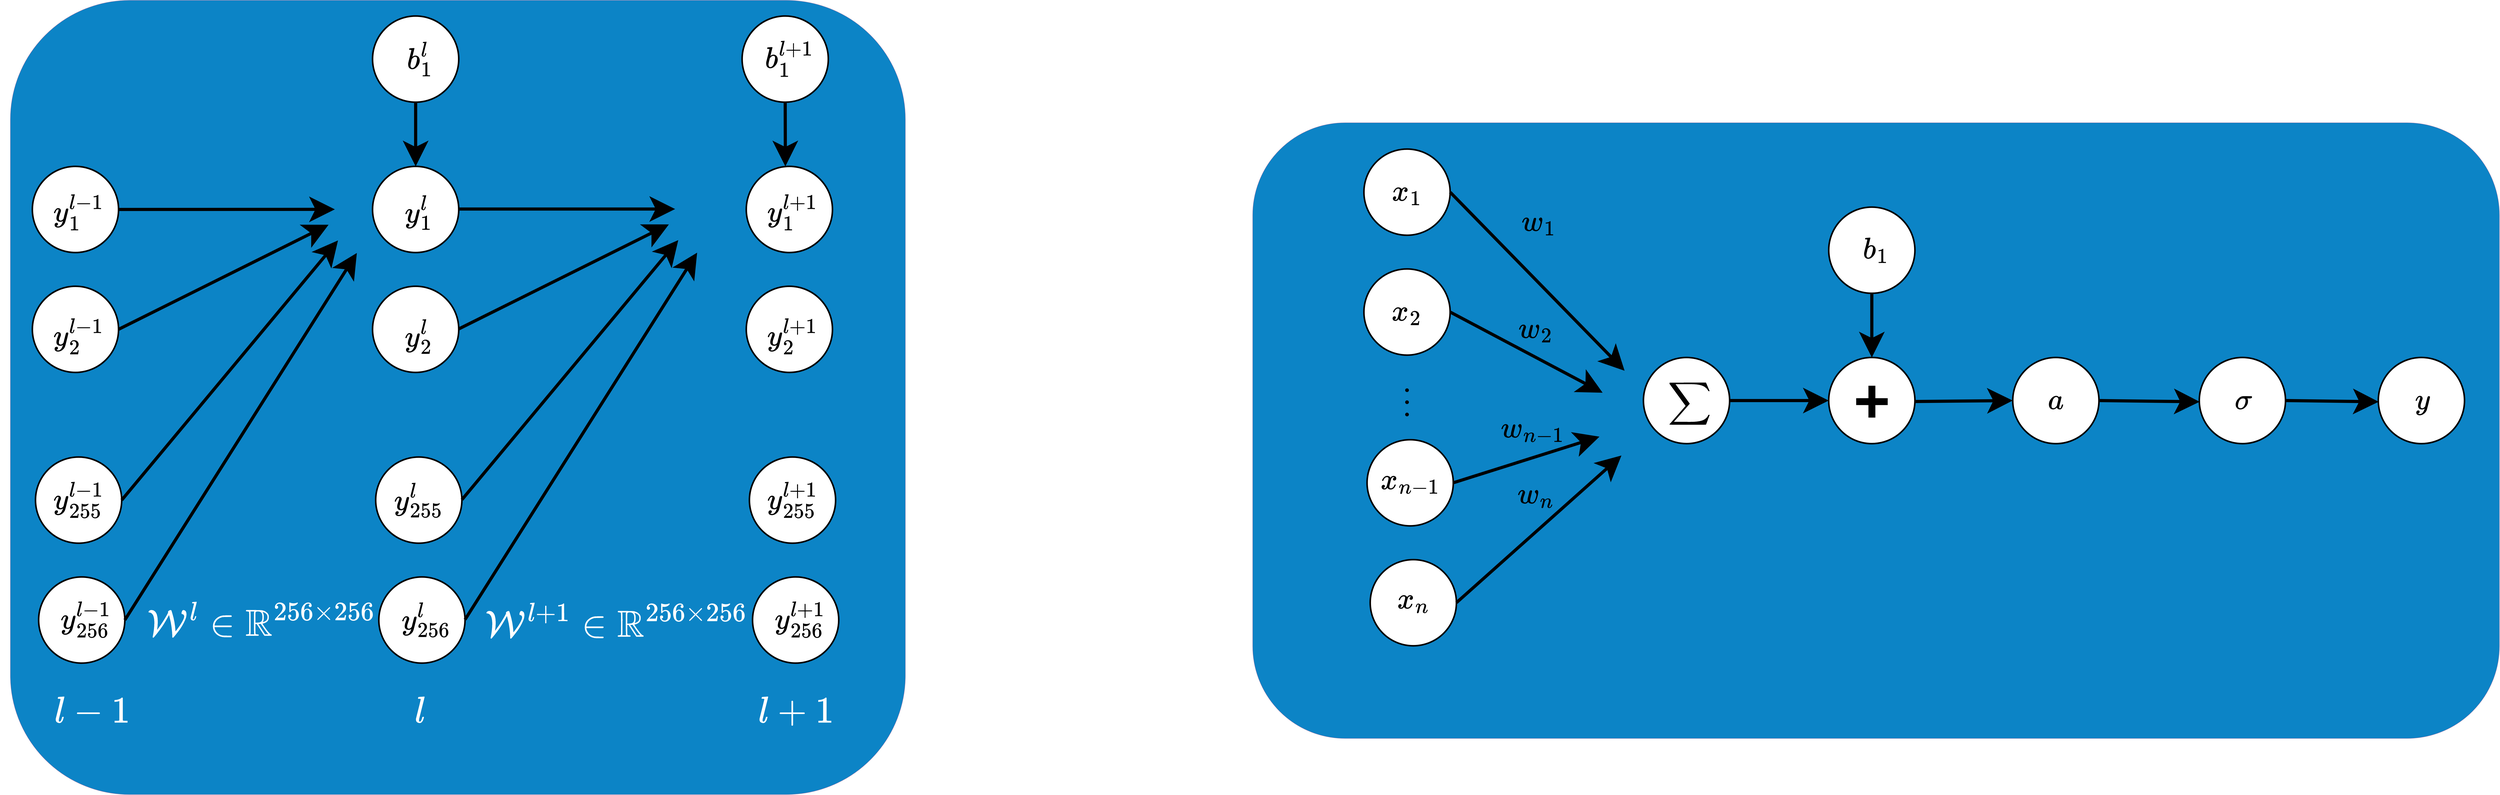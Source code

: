 <mxfile version="22.0.6" type="github">
  <diagram name="第 1 页" id="XEicXpZz3VGOv-WwQaZo">
    <mxGraphModel dx="23953" dy="25447" grid="1" gridSize="10" guides="1" tooltips="1" connect="1" arrows="1" fold="1" page="1" pageScale="1" pageWidth="827" pageHeight="1169" math="1" shadow="0">
      <root>
        <mxCell id="0" />
        <mxCell id="1" parent="0" />
        <mxCell id="6fQeDzPeJN5OYKr5Yq9e-67" value="" style="rounded=1;whiteSpace=wrap;html=1;fillColor=#0C84C6;strokeColor=#9673a6;" vertex="1" parent="1">
          <mxGeometry x="-10964.25" y="-19680" width="3970" height="1961.38" as="geometry" />
        </mxCell>
        <mxCell id="-kjIEGpwDhmasj7m8jJA-1" value="" style="rounded=1;whiteSpace=wrap;html=1;fillColor=#0C84C6;strokeColor=#9673a6;" parent="1" vertex="1">
          <mxGeometry x="-14920" y="-20070" width="2850" height="2530" as="geometry" />
        </mxCell>
        <mxCell id="-kjIEGpwDhmasj7m8jJA-29" value="" style="endArrow=classic;html=1;rounded=0;strokeWidth=10;exitX=1;exitY=0.5;exitDx=0;exitDy=0;endSize=50;endFill=1;" parent="1" source="-kjIEGpwDhmasj7m8jJA-33" edge="1">
          <mxGeometry width="50" height="50" relative="1" as="geometry">
            <mxPoint x="-14019.0" y="-19419.25" as="sourcePoint" />
            <mxPoint x="-13886.75" y="-19404.13" as="targetPoint" />
          </mxGeometry>
        </mxCell>
        <mxCell id="-kjIEGpwDhmasj7m8jJA-33" value="" style="ellipse;whiteSpace=wrap;html=1;aspect=fixed;strokeWidth=5;" parent="1" vertex="1">
          <mxGeometry x="-14850" y="-19541" width="274.5" height="274.5" as="geometry" />
        </mxCell>
        <mxCell id="-kjIEGpwDhmasj7m8jJA-54" value="&lt;span style=&quot;font-size: 100px;&quot;&gt;&lt;font color=&quot;#ffffff&quot;&gt;$$l-1$$&lt;/font&gt;&lt;/span&gt;" style="text;html=1;align=center;verticalAlign=middle;resizable=0;points=[];autosize=1;strokeColor=none;fillColor=none;" parent="1" vertex="1">
          <mxGeometry x="-14840" y="-17870" width="360" height="130" as="geometry" />
        </mxCell>
        <mxCell id="-kjIEGpwDhmasj7m8jJA-55" value="&lt;span style=&quot;font-size: 100px;&quot;&gt;&lt;font color=&quot;#ffffff&quot;&gt;$$l$$&lt;/font&gt;&lt;/span&gt;" style="text;html=1;align=center;verticalAlign=middle;resizable=0;points=[];autosize=1;strokeColor=none;fillColor=none;" parent="1" vertex="1">
          <mxGeometry x="-13751" y="-17870" width="270" height="130" as="geometry" />
        </mxCell>
        <mxCell id="-kjIEGpwDhmasj7m8jJA-56" value="&lt;span style=&quot;font-size: 100px;&quot;&gt;&lt;font color=&quot;#ffffff&quot;&gt;$$l+1$$&lt;/font&gt;&lt;/span&gt;" style="text;html=1;align=center;verticalAlign=middle;resizable=0;points=[];autosize=1;strokeColor=none;fillColor=none;" parent="1" vertex="1">
          <mxGeometry x="-12609.5" y="-17870" width="380" height="130" as="geometry" />
        </mxCell>
        <mxCell id="-kjIEGpwDhmasj7m8jJA-62" value="&lt;span style=&quot;font-size: 100px;&quot;&gt;&lt;font color=&quot;#ffffff&quot;&gt;&lt;b&gt;$$\mathcal{W}^{l} \in \mathbb{R}^{256 \times 256}$$&lt;/b&gt;&lt;/font&gt;&lt;/span&gt;" style="text;html=1;strokeColor=none;fillColor=none;align=center;verticalAlign=middle;whiteSpace=wrap;rounded=0;" parent="1" vertex="1">
          <mxGeometry x="-14230" y="-18233.13" width="220" height="290" as="geometry" />
        </mxCell>
        <mxCell id="-kjIEGpwDhmasj7m8jJA-63" value="&lt;font color=&quot;#ffffff&quot; style=&quot;font-size: 100px;&quot;&gt;$$\mathcal{W}^{l+1}\in \mathbb{R}^{256 \times 256}&lt;br&gt;$$&lt;/font&gt;" style="text;html=1;strokeColor=none;fillColor=none;align=center;verticalAlign=middle;whiteSpace=wrap;rounded=0;" parent="1" vertex="1">
          <mxGeometry x="-13100" y="-18230" width="220" height="290" as="geometry" />
        </mxCell>
        <mxCell id="-kjIEGpwDhmasj7m8jJA-77" value="" style="ellipse;whiteSpace=wrap;html=1;aspect=fixed;strokeWidth=5;" parent="1" vertex="1">
          <mxGeometry x="-14850" y="-19159.13" width="274.5" height="274.5" as="geometry" />
        </mxCell>
        <mxCell id="-kjIEGpwDhmasj7m8jJA-78" value="&lt;font size=&quot;1&quot; style=&quot;&quot;&gt;&lt;b style=&quot;font-size: 80px;&quot;&gt;$$y_{1}^{l-1}$$&lt;/b&gt;&lt;/font&gt;" style="text;html=1;strokeColor=none;fillColor=none;align=center;verticalAlign=middle;whiteSpace=wrap;rounded=0;strokeWidth=5;" parent="1" vertex="1">
          <mxGeometry x="-14750.25" y="-19470.13" width="95" height="150" as="geometry" />
        </mxCell>
        <mxCell id="-kjIEGpwDhmasj7m8jJA-79" value="" style="ellipse;whiteSpace=wrap;html=1;aspect=fixed;strokeWidth=5;" parent="1" vertex="1">
          <mxGeometry x="-14840" y="-18615.13" width="274.5" height="274.5" as="geometry" />
        </mxCell>
        <mxCell id="-kjIEGpwDhmasj7m8jJA-81" value="" style="ellipse;whiteSpace=wrap;html=1;aspect=fixed;strokeWidth=5;" parent="1" vertex="1">
          <mxGeometry x="-14830" y="-18233.13" width="274.5" height="274.5" as="geometry" />
        </mxCell>
        <mxCell id="-kjIEGpwDhmasj7m8jJA-85" value="&lt;font size=&quot;1&quot; style=&quot;&quot;&gt;&lt;b style=&quot;font-size: 80px;&quot;&gt;$$y_{2}^{l-1}$$&lt;/b&gt;&lt;/font&gt;" style="text;html=1;strokeColor=none;fillColor=none;align=center;verticalAlign=middle;whiteSpace=wrap;rounded=0;strokeWidth=5;" parent="1" vertex="1">
          <mxGeometry x="-14750.25" y="-19075.13" width="95" height="150" as="geometry" />
        </mxCell>
        <mxCell id="-kjIEGpwDhmasj7m8jJA-86" value="&lt;font size=&quot;1&quot; style=&quot;&quot;&gt;&lt;b style=&quot;font-size: 80px;&quot;&gt;$$y_{255}^{l-1}$$&lt;/b&gt;&lt;/font&gt;" style="text;html=1;strokeColor=none;fillColor=none;align=center;verticalAlign=middle;whiteSpace=wrap;rounded=0;strokeWidth=5;" parent="1" vertex="1">
          <mxGeometry x="-14760.25" y="-18552.88" width="115" height="150" as="geometry" />
        </mxCell>
        <mxCell id="-kjIEGpwDhmasj7m8jJA-87" value="&lt;font size=&quot;1&quot; style=&quot;&quot;&gt;&lt;b style=&quot;font-size: 80px;&quot;&gt;$$y_{256}^{l-1}$$&lt;/b&gt;&lt;/font&gt;" style="text;html=1;strokeColor=none;fillColor=none;align=center;verticalAlign=middle;whiteSpace=wrap;rounded=0;strokeWidth=5;" parent="1" vertex="1">
          <mxGeometry x="-14726.75" y="-18172.13" width="95" height="150" as="geometry" />
        </mxCell>
        <mxCell id="-kjIEGpwDhmasj7m8jJA-112" value="" style="ellipse;whiteSpace=wrap;html=1;aspect=fixed;strokeWidth=5;" parent="1" vertex="1">
          <mxGeometry x="-13766.75" y="-19541" width="274.5" height="274.5" as="geometry" />
        </mxCell>
        <mxCell id="-kjIEGpwDhmasj7m8jJA-113" value="" style="ellipse;whiteSpace=wrap;html=1;aspect=fixed;strokeWidth=5;" parent="1" vertex="1">
          <mxGeometry x="-13766.75" y="-19159.13" width="274.5" height="274.5" as="geometry" />
        </mxCell>
        <mxCell id="-kjIEGpwDhmasj7m8jJA-114" value="&lt;font size=&quot;1&quot; style=&quot;&quot;&gt;&lt;b style=&quot;font-size: 80px;&quot;&gt;$$y_{1}^{l}$$&lt;/b&gt;&lt;/font&gt;" style="text;html=1;strokeColor=none;fillColor=none;align=center;verticalAlign=middle;whiteSpace=wrap;rounded=0;strokeWidth=5;" parent="1" vertex="1">
          <mxGeometry x="-13667.0" y="-19470.13" width="95" height="150" as="geometry" />
        </mxCell>
        <mxCell id="-kjIEGpwDhmasj7m8jJA-115" value="" style="ellipse;whiteSpace=wrap;html=1;aspect=fixed;strokeWidth=5;" parent="1" vertex="1">
          <mxGeometry x="-13756.75" y="-18615.13" width="274.5" height="274.5" as="geometry" />
        </mxCell>
        <mxCell id="-kjIEGpwDhmasj7m8jJA-116" value="" style="ellipse;whiteSpace=wrap;html=1;aspect=fixed;strokeWidth=5;" parent="1" vertex="1">
          <mxGeometry x="-13746.75" y="-18233.13" width="274.5" height="274.5" as="geometry" />
        </mxCell>
        <mxCell id="-kjIEGpwDhmasj7m8jJA-117" value="&lt;font size=&quot;1&quot; style=&quot;&quot;&gt;&lt;b style=&quot;font-size: 80px;&quot;&gt;$$y_{2}^{l}$$&lt;/b&gt;&lt;/font&gt;" style="text;html=1;strokeColor=none;fillColor=none;align=center;verticalAlign=middle;whiteSpace=wrap;rounded=0;strokeWidth=5;" parent="1" vertex="1">
          <mxGeometry x="-13667.0" y="-19075.13" width="95" height="150" as="geometry" />
        </mxCell>
        <mxCell id="-kjIEGpwDhmasj7m8jJA-118" value="&lt;font size=&quot;1&quot; style=&quot;&quot;&gt;&lt;b style=&quot;font-size: 80px;&quot;&gt;$$y_{255}^{l}$$&lt;/b&gt;&lt;/font&gt;" style="text;html=1;strokeColor=none;fillColor=none;align=center;verticalAlign=middle;whiteSpace=wrap;rounded=0;strokeWidth=5;" parent="1" vertex="1">
          <mxGeometry x="-13677" y="-18552.88" width="115" height="150" as="geometry" />
        </mxCell>
        <mxCell id="-kjIEGpwDhmasj7m8jJA-119" value="&lt;font size=&quot;1&quot; style=&quot;&quot;&gt;&lt;b style=&quot;font-size: 80px;&quot;&gt;$$y_{256}^{l}$$&lt;/b&gt;&lt;/font&gt;" style="text;html=1;strokeColor=none;fillColor=none;align=center;verticalAlign=middle;whiteSpace=wrap;rounded=0;strokeWidth=5;" parent="1" vertex="1">
          <mxGeometry x="-13643.5" y="-18172.13" width="95" height="150" as="geometry" />
        </mxCell>
        <mxCell id="-kjIEGpwDhmasj7m8jJA-120" value="" style="ellipse;whiteSpace=wrap;html=1;aspect=fixed;strokeWidth=5;" parent="1" vertex="1">
          <mxGeometry x="-12576.75" y="-19541" width="274.5" height="274.5" as="geometry" />
        </mxCell>
        <mxCell id="-kjIEGpwDhmasj7m8jJA-121" value="" style="ellipse;whiteSpace=wrap;html=1;aspect=fixed;strokeWidth=5;" parent="1" vertex="1">
          <mxGeometry x="-12576.75" y="-19159.13" width="274.5" height="274.5" as="geometry" />
        </mxCell>
        <mxCell id="-kjIEGpwDhmasj7m8jJA-122" value="&lt;font size=&quot;1&quot; style=&quot;&quot;&gt;&lt;b style=&quot;font-size: 80px;&quot;&gt;$$y_{1}^{l+1}$$&lt;/b&gt;&lt;/font&gt;" style="text;html=1;strokeColor=none;fillColor=none;align=center;verticalAlign=middle;whiteSpace=wrap;rounded=0;strokeWidth=5;" parent="1" vertex="1">
          <mxGeometry x="-12477.0" y="-19470.13" width="95" height="150" as="geometry" />
        </mxCell>
        <mxCell id="-kjIEGpwDhmasj7m8jJA-123" value="" style="ellipse;whiteSpace=wrap;html=1;aspect=fixed;strokeWidth=5;" parent="1" vertex="1">
          <mxGeometry x="-12566.75" y="-18615.13" width="274.5" height="274.5" as="geometry" />
        </mxCell>
        <mxCell id="-kjIEGpwDhmasj7m8jJA-124" value="" style="ellipse;whiteSpace=wrap;html=1;aspect=fixed;strokeWidth=5;" parent="1" vertex="1">
          <mxGeometry x="-12556.75" y="-18233.13" width="274.5" height="274.5" as="geometry" />
        </mxCell>
        <mxCell id="-kjIEGpwDhmasj7m8jJA-125" value="&lt;font size=&quot;1&quot; style=&quot;&quot;&gt;&lt;b style=&quot;font-size: 80px;&quot;&gt;$$y_{2}^{l+1}$$&lt;/b&gt;&lt;/font&gt;" style="text;html=1;strokeColor=none;fillColor=none;align=center;verticalAlign=middle;whiteSpace=wrap;rounded=0;strokeWidth=5;" parent="1" vertex="1">
          <mxGeometry x="-12477.0" y="-19075.13" width="95" height="150" as="geometry" />
        </mxCell>
        <mxCell id="-kjIEGpwDhmasj7m8jJA-126" value="&lt;font size=&quot;1&quot; style=&quot;&quot;&gt;&lt;b style=&quot;font-size: 80px;&quot;&gt;$$y_{255}^{l+1}$$&lt;/b&gt;&lt;/font&gt;" style="text;html=1;strokeColor=none;fillColor=none;align=center;verticalAlign=middle;whiteSpace=wrap;rounded=0;strokeWidth=5;" parent="1" vertex="1">
          <mxGeometry x="-12487" y="-18552.88" width="115" height="150" as="geometry" />
        </mxCell>
        <mxCell id="-kjIEGpwDhmasj7m8jJA-127" value="&lt;font size=&quot;1&quot; style=&quot;&quot;&gt;&lt;b style=&quot;font-size: 80px;&quot;&gt;$$y_{256}^{l+1}$$&lt;/b&gt;&lt;/font&gt;" style="text;html=1;strokeColor=none;fillColor=none;align=center;verticalAlign=middle;whiteSpace=wrap;rounded=0;strokeWidth=5;" parent="1" vertex="1">
          <mxGeometry x="-12453.5" y="-18172.13" width="95" height="150" as="geometry" />
        </mxCell>
        <mxCell id="-kjIEGpwDhmasj7m8jJA-128" value="" style="endArrow=classic;html=1;rounded=0;strokeWidth=10;exitX=1;exitY=0.5;exitDx=0;exitDy=0;endSize=50;endFill=1;" parent="1" source="-kjIEGpwDhmasj7m8jJA-77" edge="1">
          <mxGeometry width="50" height="50" relative="1" as="geometry">
            <mxPoint x="-14565.5" y="-19275.13" as="sourcePoint" />
            <mxPoint x="-13906.75" y="-19355.13" as="targetPoint" />
          </mxGeometry>
        </mxCell>
        <mxCell id="-kjIEGpwDhmasj7m8jJA-129" value="" style="endArrow=classic;html=1;rounded=0;strokeWidth=10;exitX=1;exitY=0.5;exitDx=0;exitDy=0;endSize=50;endFill=1;" parent="1" source="-kjIEGpwDhmasj7m8jJA-79" edge="1">
          <mxGeometry width="50" height="50" relative="1" as="geometry">
            <mxPoint x="-14565.75" y="-19012.13" as="sourcePoint" />
            <mxPoint x="-13876.75" y="-19305.13" as="targetPoint" />
          </mxGeometry>
        </mxCell>
        <mxCell id="-kjIEGpwDhmasj7m8jJA-130" value="" style="endArrow=classic;html=1;rounded=0;strokeWidth=10;exitX=1;exitY=0.5;exitDx=0;exitDy=0;endSize=50;endFill=1;" parent="1" source="-kjIEGpwDhmasj7m8jJA-81" edge="1">
          <mxGeometry width="50" height="50" relative="1" as="geometry">
            <mxPoint x="-14555.75" y="-18468.13" as="sourcePoint" />
            <mxPoint x="-13816.75" y="-19265.13" as="targetPoint" />
          </mxGeometry>
        </mxCell>
        <mxCell id="-kjIEGpwDhmasj7m8jJA-131" value="" style="endArrow=classic;html=1;rounded=0;strokeWidth=10;exitX=1;exitY=0.5;exitDx=0;exitDy=0;endSize=50;endFill=1;" parent="1" edge="1">
          <mxGeometry width="50" height="50" relative="1" as="geometry">
            <mxPoint x="-13492.25" y="-19405.13" as="sourcePoint" />
            <mxPoint x="-12803.25" y="-19405.13" as="targetPoint" />
          </mxGeometry>
        </mxCell>
        <mxCell id="-kjIEGpwDhmasj7m8jJA-132" value="" style="endArrow=classic;html=1;rounded=0;strokeWidth=10;exitX=1;exitY=0.5;exitDx=0;exitDy=0;endSize=50;endFill=1;" parent="1" edge="1">
          <mxGeometry width="50" height="50" relative="1" as="geometry">
            <mxPoint x="-13492.25" y="-19023.13" as="sourcePoint" />
            <mxPoint x="-12823.25" y="-19356.13" as="targetPoint" />
          </mxGeometry>
        </mxCell>
        <mxCell id="-kjIEGpwDhmasj7m8jJA-133" value="" style="endArrow=classic;html=1;rounded=0;strokeWidth=10;exitX=1;exitY=0.5;exitDx=0;exitDy=0;endSize=50;endFill=1;" parent="1" edge="1">
          <mxGeometry width="50" height="50" relative="1" as="geometry">
            <mxPoint x="-13482.25" y="-18479.13" as="sourcePoint" />
            <mxPoint x="-12793.25" y="-19306.13" as="targetPoint" />
          </mxGeometry>
        </mxCell>
        <mxCell id="-kjIEGpwDhmasj7m8jJA-134" value="" style="endArrow=classic;html=1;rounded=0;strokeWidth=10;exitX=1;exitY=0.5;exitDx=0;exitDy=0;endSize=50;endFill=1;" parent="1" edge="1">
          <mxGeometry width="50" height="50" relative="1" as="geometry">
            <mxPoint x="-13472.25" y="-18097.13" as="sourcePoint" />
            <mxPoint x="-12733.25" y="-19266.13" as="targetPoint" />
          </mxGeometry>
        </mxCell>
        <mxCell id="-kjIEGpwDhmasj7m8jJA-135" value="" style="ellipse;whiteSpace=wrap;html=1;aspect=fixed;strokeWidth=5;" parent="1" vertex="1">
          <mxGeometry x="-13766.75" y="-20020" width="274.5" height="274.5" as="geometry" />
        </mxCell>
        <mxCell id="-kjIEGpwDhmasj7m8jJA-136" value="&lt;font size=&quot;1&quot; style=&quot;&quot;&gt;&lt;b style=&quot;font-size: 80px;&quot;&gt;$$b_{1}^{l}$$&lt;/b&gt;&lt;/font&gt;" style="text;html=1;strokeColor=none;fillColor=none;align=center;verticalAlign=middle;whiteSpace=wrap;rounded=0;strokeWidth=5;" parent="1" vertex="1">
          <mxGeometry x="-13663.5" y="-19959" width="95" height="150" as="geometry" />
        </mxCell>
        <mxCell id="-kjIEGpwDhmasj7m8jJA-141" value="" style="endArrow=classic;html=1;rounded=0;strokeWidth=10;exitX=0.5;exitY=1;exitDx=0;exitDy=0;endSize=50;endFill=1;entryX=0.5;entryY=0;entryDx=0;entryDy=0;" parent="1" source="-kjIEGpwDhmasj7m8jJA-135" target="-kjIEGpwDhmasj7m8jJA-112" edge="1">
          <mxGeometry width="50" height="50" relative="1" as="geometry">
            <mxPoint x="-14490" y="-19772.2" as="sourcePoint" />
            <mxPoint x="-13801.75" y="-19772.33" as="targetPoint" />
          </mxGeometry>
        </mxCell>
        <mxCell id="-kjIEGpwDhmasj7m8jJA-142" value="" style="ellipse;whiteSpace=wrap;html=1;aspect=fixed;strokeWidth=5;" parent="1" vertex="1">
          <mxGeometry x="-12590" y="-20020" width="274.5" height="274.5" as="geometry" />
        </mxCell>
        <mxCell id="-kjIEGpwDhmasj7m8jJA-143" value="&lt;font size=&quot;1&quot; style=&quot;&quot;&gt;&lt;b style=&quot;font-size: 80px;&quot;&gt;$$b_{1}^{l+1}$$&lt;/b&gt;&lt;/font&gt;" style="text;html=1;strokeColor=none;fillColor=none;align=center;verticalAlign=middle;whiteSpace=wrap;rounded=0;strokeWidth=5;" parent="1" vertex="1">
          <mxGeometry x="-12486.75" y="-19959" width="95" height="150" as="geometry" />
        </mxCell>
        <mxCell id="-kjIEGpwDhmasj7m8jJA-144" value="" style="endArrow=classic;html=1;rounded=0;strokeWidth=10;exitX=0.5;exitY=1;exitDx=0;exitDy=0;endSize=50;endFill=1;entryX=0.5;entryY=0;entryDx=0;entryDy=0;" parent="1" source="-kjIEGpwDhmasj7m8jJA-142" edge="1">
          <mxGeometry width="50" height="50" relative="1" as="geometry">
            <mxPoint x="-13313.25" y="-19772.2" as="sourcePoint" />
            <mxPoint x="-12452.25" y="-19541" as="targetPoint" />
          </mxGeometry>
        </mxCell>
        <mxCell id="6fQeDzPeJN5OYKr5Yq9e-27" value="" style="ellipse;whiteSpace=wrap;html=1;aspect=fixed;strokeWidth=5;" vertex="1" parent="1">
          <mxGeometry x="-10610" y="-19596.18" width="274.5" height="274.5" as="geometry" />
        </mxCell>
        <mxCell id="6fQeDzPeJN5OYKr5Yq9e-28" value="" style="ellipse;whiteSpace=wrap;html=1;aspect=fixed;strokeWidth=5;" vertex="1" parent="1">
          <mxGeometry x="-10610" y="-19214.31" width="274.5" height="274.5" as="geometry" />
        </mxCell>
        <mxCell id="6fQeDzPeJN5OYKr5Yq9e-29" value="&lt;font size=&quot;1&quot; style=&quot;&quot;&gt;&lt;b style=&quot;font-size: 80px;&quot;&gt;$$x_{1}$$&lt;/b&gt;&lt;/font&gt;" style="text;html=1;strokeColor=none;fillColor=none;align=center;verticalAlign=middle;whiteSpace=wrap;rounded=0;strokeWidth=5;" vertex="1" parent="1">
          <mxGeometry x="-10520.25" y="-19533.93" width="95" height="150" as="geometry" />
        </mxCell>
        <mxCell id="6fQeDzPeJN5OYKr5Yq9e-30" value="" style="ellipse;whiteSpace=wrap;html=1;aspect=fixed;strokeWidth=5;" vertex="1" parent="1">
          <mxGeometry x="-10600" y="-18670.31" width="274.5" height="274.5" as="geometry" />
        </mxCell>
        <mxCell id="6fQeDzPeJN5OYKr5Yq9e-31" value="" style="ellipse;whiteSpace=wrap;html=1;aspect=fixed;strokeWidth=5;" vertex="1" parent="1">
          <mxGeometry x="-10590" y="-18288.31" width="274.5" height="274.5" as="geometry" />
        </mxCell>
        <mxCell id="6fQeDzPeJN5OYKr5Yq9e-32" value="&lt;font size=&quot;1&quot; style=&quot;&quot;&gt;&lt;b style=&quot;font-size: 80px;&quot;&gt;$$x_{2}$$&lt;/b&gt;&lt;/font&gt;" style="text;html=1;strokeColor=none;fillColor=none;align=center;verticalAlign=middle;whiteSpace=wrap;rounded=0;strokeWidth=5;" vertex="1" parent="1">
          <mxGeometry x="-10522" y="-19152.06" width="96.75" height="150" as="geometry" />
        </mxCell>
        <mxCell id="6fQeDzPeJN5OYKr5Yq9e-33" value="&lt;font size=&quot;1&quot; style=&quot;&quot;&gt;&lt;b style=&quot;font-size: 80px;&quot;&gt;$$x_{n-1}$$&lt;/b&gt;&lt;/font&gt;" style="text;html=1;strokeColor=none;fillColor=none;align=center;verticalAlign=middle;whiteSpace=wrap;rounded=0;strokeWidth=5;" vertex="1" parent="1">
          <mxGeometry x="-10520.25" y="-18615.18" width="115" height="150" as="geometry" />
        </mxCell>
        <mxCell id="6fQeDzPeJN5OYKr5Yq9e-34" value="&lt;font size=&quot;1&quot; style=&quot;&quot;&gt;&lt;b style=&quot;font-size: 80px;&quot;&gt;$$x_{n}$$&lt;/b&gt;&lt;/font&gt;" style="text;html=1;strokeColor=none;fillColor=none;align=center;verticalAlign=middle;whiteSpace=wrap;rounded=0;strokeWidth=5;" vertex="1" parent="1">
          <mxGeometry x="-10500.25" y="-18235.18" width="95" height="150" as="geometry" />
        </mxCell>
        <mxCell id="6fQeDzPeJN5OYKr5Yq9e-35" value="" style="ellipse;whiteSpace=wrap;html=1;aspect=fixed;strokeWidth=5;" vertex="1" parent="1">
          <mxGeometry x="-7950" y="-18932.25" width="274.5" height="274.5" as="geometry" />
        </mxCell>
        <mxCell id="6fQeDzPeJN5OYKr5Yq9e-37" value="&lt;font size=&quot;1&quot; style=&quot;&quot;&gt;&lt;b style=&quot;font-size: 80px;&quot;&gt;$$\sigma$$&lt;/b&gt;&lt;/font&gt;" style="text;html=1;strokeColor=none;fillColor=none;align=center;verticalAlign=middle;whiteSpace=wrap;rounded=0;strokeWidth=5;" vertex="1" parent="1">
          <mxGeometry x="-7857.0" y="-18870" width="95" height="150" as="geometry" />
        </mxCell>
        <mxCell id="6fQeDzPeJN5OYKr5Yq9e-43" value="" style="endArrow=classic;html=1;rounded=0;strokeWidth=10;endSize=50;endFill=1;exitX=1;exitY=0.5;exitDx=0;exitDy=0;" edge="1" parent="1" source="6fQeDzPeJN5OYKr5Yq9e-27">
          <mxGeometry width="50" height="50" relative="1" as="geometry">
            <mxPoint x="-10710" y="-19460" as="sourcePoint" />
            <mxPoint x="-9780" y="-18890" as="targetPoint" />
          </mxGeometry>
        </mxCell>
        <mxCell id="6fQeDzPeJN5OYKr5Yq9e-44" value="" style="endArrow=classic;html=1;rounded=0;strokeWidth=10;endSize=50;endFill=1;exitX=1;exitY=0.5;exitDx=0;exitDy=0;" edge="1" parent="1" source="6fQeDzPeJN5OYKr5Yq9e-28">
          <mxGeometry width="50" height="50" relative="1" as="geometry">
            <mxPoint x="-10720" y="-19080" as="sourcePoint" />
            <mxPoint x="-9850" y="-18820" as="targetPoint" />
          </mxGeometry>
        </mxCell>
        <mxCell id="6fQeDzPeJN5OYKr5Yq9e-45" value="" style="endArrow=classic;html=1;rounded=0;strokeWidth=10;endSize=50;endFill=1;exitX=1;exitY=0.5;exitDx=0;exitDy=0;" edge="1" parent="1" source="6fQeDzPeJN5OYKr5Yq9e-30">
          <mxGeometry width="50" height="50" relative="1" as="geometry">
            <mxPoint x="-10740" y="-18530" as="sourcePoint" />
            <mxPoint x="-9860" y="-18680" as="targetPoint" />
          </mxGeometry>
        </mxCell>
        <mxCell id="6fQeDzPeJN5OYKr5Yq9e-46" value="" style="endArrow=classic;html=1;rounded=0;strokeWidth=10;endSize=50;endFill=1;exitX=1;exitY=0.5;exitDx=0;exitDy=0;" edge="1" parent="1" source="6fQeDzPeJN5OYKr5Yq9e-31">
          <mxGeometry width="50" height="50" relative="1" as="geometry">
            <mxPoint x="-10720" y="-18130" as="sourcePoint" />
            <mxPoint x="-9790" y="-18620" as="targetPoint" />
          </mxGeometry>
        </mxCell>
        <mxCell id="6fQeDzPeJN5OYKr5Yq9e-50" value="" style="ellipse;whiteSpace=wrap;html=1;aspect=fixed;strokeWidth=5;" vertex="1" parent="1">
          <mxGeometry x="-9130" y="-19411.25" width="274.5" height="274.5" as="geometry" />
        </mxCell>
        <mxCell id="6fQeDzPeJN5OYKr5Yq9e-51" value="&lt;font size=&quot;1&quot; style=&quot;&quot;&gt;&lt;b style=&quot;font-size: 80px;&quot;&gt;$$b_{1}$$&lt;/b&gt;&lt;/font&gt;" style="text;html=1;strokeColor=none;fillColor=none;align=center;verticalAlign=middle;whiteSpace=wrap;rounded=0;strokeWidth=5;" vertex="1" parent="1">
          <mxGeometry x="-9026.75" y="-19350.25" width="95" height="150" as="geometry" />
        </mxCell>
        <mxCell id="6fQeDzPeJN5OYKr5Yq9e-52" value="" style="endArrow=classic;html=1;rounded=0;strokeWidth=10;exitX=0.5;exitY=1;exitDx=0;exitDy=0;endSize=50;endFill=1;entryX=0.5;entryY=0;entryDx=0;entryDy=0;" edge="1" parent="1" source="6fQeDzPeJN5OYKr5Yq9e-50" target="6fQeDzPeJN5OYKr5Yq9e-56">
          <mxGeometry width="50" height="50" relative="1" as="geometry">
            <mxPoint x="-9853.25" y="-19163.45" as="sourcePoint" />
            <mxPoint x="-8800" y="-19000" as="targetPoint" />
          </mxGeometry>
        </mxCell>
        <mxCell id="6fQeDzPeJN5OYKr5Yq9e-53" value="&lt;font size=&quot;1&quot; style=&quot;&quot;&gt;&lt;b style=&quot;font-size: 80px;&quot;&gt;$$\vdots$$&lt;/b&gt;&lt;/font&gt;" style="text;html=1;strokeColor=none;fillColor=none;align=center;verticalAlign=middle;whiteSpace=wrap;rounded=0;strokeWidth=5;" vertex="1" parent="1">
          <mxGeometry x="-10530.25" y="-18875.18" width="115" height="150" as="geometry" />
        </mxCell>
        <mxCell id="6fQeDzPeJN5OYKr5Yq9e-54" value="" style="ellipse;whiteSpace=wrap;html=1;aspect=fixed;strokeWidth=5;" vertex="1" parent="1">
          <mxGeometry x="-9720" y="-18932.25" width="274.5" height="274.5" as="geometry" />
        </mxCell>
        <mxCell id="6fQeDzPeJN5OYKr5Yq9e-55" value="&lt;font size=&quot;1&quot; style=&quot;&quot;&gt;&lt;b style=&quot;font-size: 80px;&quot;&gt;$$\sum$$&lt;/b&gt;&lt;/font&gt;" style="text;html=1;strokeColor=none;fillColor=none;align=center;verticalAlign=middle;whiteSpace=wrap;rounded=0;strokeWidth=5;" vertex="1" parent="1">
          <mxGeometry x="-9620.25" y="-18861.38" width="95" height="150" as="geometry" />
        </mxCell>
        <mxCell id="6fQeDzPeJN5OYKr5Yq9e-56" value="" style="ellipse;whiteSpace=wrap;html=1;aspect=fixed;strokeWidth=5;" vertex="1" parent="1">
          <mxGeometry x="-9130" y="-18932.25" width="274.5" height="274.5" as="geometry" />
        </mxCell>
        <mxCell id="6fQeDzPeJN5OYKr5Yq9e-57" value="&lt;b style=&quot;&quot;&gt;&lt;font style=&quot;font-size: 200px;&quot;&gt;+&lt;/font&gt;&lt;/b&gt;" style="text;html=1;strokeColor=none;fillColor=none;align=center;verticalAlign=middle;whiteSpace=wrap;rounded=0;strokeWidth=5;" vertex="1" parent="1">
          <mxGeometry x="-9040.25" y="-18870" width="95" height="150" as="geometry" />
        </mxCell>
        <mxCell id="6fQeDzPeJN5OYKr5Yq9e-58" value="" style="endArrow=classic;html=1;rounded=0;strokeWidth=10;exitX=1;exitY=0.5;exitDx=0;exitDy=0;endSize=50;endFill=1;entryX=0;entryY=0.5;entryDx=0;entryDy=0;" edge="1" parent="1" source="6fQeDzPeJN5OYKr5Yq9e-54" target="6fQeDzPeJN5OYKr5Yq9e-56">
          <mxGeometry width="50" height="50" relative="1" as="geometry">
            <mxPoint x="-8800" y="-17760" as="sourcePoint" />
            <mxPoint x="-7806.5" y="-17204.87" as="targetPoint" />
          </mxGeometry>
        </mxCell>
        <mxCell id="6fQeDzPeJN5OYKr5Yq9e-61" value="&lt;font style=&quot;font-size: 80px;&quot;&gt;$$a$$&lt;/font&gt;" style="ellipse;whiteSpace=wrap;html=1;aspect=fixed;strokeWidth=5;" vertex="1" parent="1">
          <mxGeometry x="-8544" y="-18932.25" width="274.5" height="274.5" as="geometry" />
        </mxCell>
        <mxCell id="6fQeDzPeJN5OYKr5Yq9e-65" value="" style="endArrow=classic;html=1;rounded=0;strokeWidth=10;exitX=1;exitY=0.511;exitDx=0;exitDy=0;endSize=50;endFill=1;exitPerimeter=0;entryX=0;entryY=0.5;entryDx=0;entryDy=0;" edge="1" parent="1" source="6fQeDzPeJN5OYKr5Yq9e-56" target="6fQeDzPeJN5OYKr5Yq9e-61">
          <mxGeometry width="50" height="50" relative="1" as="geometry">
            <mxPoint x="-8855.5" y="-18793.21" as="sourcePoint" />
            <mxPoint x="-8630" y="-18830" as="targetPoint" />
          </mxGeometry>
        </mxCell>
        <mxCell id="6fQeDzPeJN5OYKr5Yq9e-66" value="" style="endArrow=classic;html=1;rounded=0;strokeWidth=10;exitX=1;exitY=0.5;exitDx=0;exitDy=0;endSize=50;endFill=1;entryX=0.004;entryY=0.514;entryDx=0;entryDy=0;entryPerimeter=0;" edge="1" parent="1" source="6fQeDzPeJN5OYKr5Yq9e-61" target="6fQeDzPeJN5OYKr5Yq9e-35">
          <mxGeometry width="50" height="50" relative="1" as="geometry">
            <mxPoint x="-8269.5" y="-18788.5" as="sourcePoint" />
            <mxPoint x="-7954.5" y="-18781.5" as="targetPoint" />
          </mxGeometry>
        </mxCell>
        <mxCell id="6fQeDzPeJN5OYKr5Yq9e-69" value="&lt;font size=&quot;1&quot; style=&quot;&quot;&gt;&lt;b style=&quot;font-size: 80px;&quot;&gt;$$w_{1}$$&lt;/b&gt;&lt;/font&gt;" style="text;html=1;strokeColor=none;fillColor=none;align=center;verticalAlign=middle;whiteSpace=wrap;rounded=0;strokeWidth=5;" vertex="1" parent="1">
          <mxGeometry x="-10100.0" y="-19438" width="95" height="150" as="geometry" />
        </mxCell>
        <mxCell id="6fQeDzPeJN5OYKr5Yq9e-70" value="&lt;font size=&quot;1&quot; style=&quot;&quot;&gt;&lt;b style=&quot;font-size: 80px;&quot;&gt;$$w_{2}$$&lt;/b&gt;&lt;/font&gt;" style="text;html=1;strokeColor=none;fillColor=none;align=center;verticalAlign=middle;whiteSpace=wrap;rounded=0;strokeWidth=5;" vertex="1" parent="1">
          <mxGeometry x="-10110.0" y="-19096.88" width="95" height="150" as="geometry" />
        </mxCell>
        <mxCell id="6fQeDzPeJN5OYKr5Yq9e-71" value="&lt;font size=&quot;1&quot; style=&quot;&quot;&gt;&lt;b style=&quot;font-size: 80px;&quot;&gt;$$w_{n-1}$$&lt;/b&gt;&lt;/font&gt;" style="text;html=1;strokeColor=none;fillColor=none;align=center;verticalAlign=middle;whiteSpace=wrap;rounded=0;strokeWidth=5;" vertex="1" parent="1">
          <mxGeometry x="-10120.0" y="-18780" width="95" height="150" as="geometry" />
        </mxCell>
        <mxCell id="6fQeDzPeJN5OYKr5Yq9e-72" value="&lt;font size=&quot;1&quot; style=&quot;&quot;&gt;&lt;b style=&quot;font-size: 80px;&quot;&gt;$$w_{n}$$&lt;/b&gt;&lt;/font&gt;" style="text;html=1;strokeColor=none;fillColor=none;align=center;verticalAlign=middle;whiteSpace=wrap;rounded=0;strokeWidth=5;" vertex="1" parent="1">
          <mxGeometry x="-10110.0" y="-18570" width="95" height="150" as="geometry" />
        </mxCell>
        <mxCell id="6fQeDzPeJN5OYKr5Yq9e-73" value="" style="ellipse;whiteSpace=wrap;html=1;aspect=fixed;strokeWidth=5;" vertex="1" parent="1">
          <mxGeometry x="-7380" y="-18932.25" width="274.5" height="274.5" as="geometry" />
        </mxCell>
        <mxCell id="6fQeDzPeJN5OYKr5Yq9e-74" value="&lt;font size=&quot;1&quot; style=&quot;&quot;&gt;&lt;b style=&quot;font-size: 80px;&quot;&gt;$$y$$&lt;/b&gt;&lt;/font&gt;" style="text;html=1;strokeColor=none;fillColor=none;align=center;verticalAlign=middle;whiteSpace=wrap;rounded=0;strokeWidth=5;" vertex="1" parent="1">
          <mxGeometry x="-7287.0" y="-18870" width="95" height="150" as="geometry" />
        </mxCell>
        <mxCell id="6fQeDzPeJN5OYKr5Yq9e-75" value="" style="endArrow=classic;html=1;rounded=0;strokeWidth=10;exitX=1;exitY=0.5;exitDx=0;exitDy=0;endSize=50;endFill=1;entryX=0.004;entryY=0.514;entryDx=0;entryDy=0;entryPerimeter=0;" edge="1" parent="1" target="6fQeDzPeJN5OYKr5Yq9e-73" source="6fQeDzPeJN5OYKr5Yq9e-35">
          <mxGeometry width="50" height="50" relative="1" as="geometry">
            <mxPoint x="-7675.5" y="-18786.38" as="sourcePoint" />
            <mxPoint x="-7361" y="-18772.88" as="targetPoint" />
          </mxGeometry>
        </mxCell>
      </root>
    </mxGraphModel>
  </diagram>
</mxfile>
